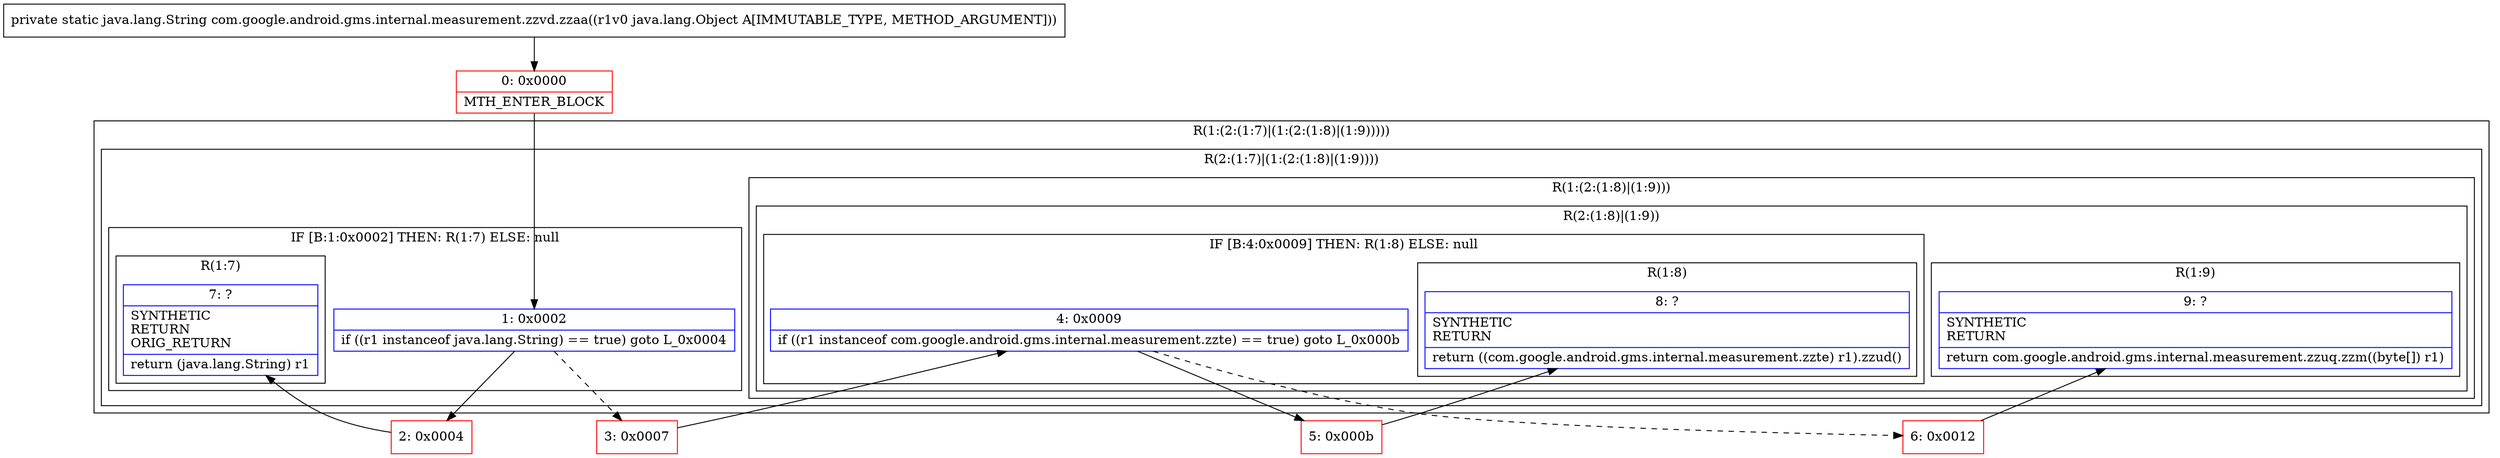 digraph "CFG forcom.google.android.gms.internal.measurement.zzvd.zzaa(Ljava\/lang\/Object;)Ljava\/lang\/String;" {
subgraph cluster_Region_1457535436 {
label = "R(1:(2:(1:7)|(1:(2:(1:8)|(1:9)))))";
node [shape=record,color=blue];
subgraph cluster_Region_235660801 {
label = "R(2:(1:7)|(1:(2:(1:8)|(1:9))))";
node [shape=record,color=blue];
subgraph cluster_IfRegion_1953188522 {
label = "IF [B:1:0x0002] THEN: R(1:7) ELSE: null";
node [shape=record,color=blue];
Node_1 [shape=record,label="{1\:\ 0x0002|if ((r1 instanceof java.lang.String) == true) goto L_0x0004\l}"];
subgraph cluster_Region_232608213 {
label = "R(1:7)";
node [shape=record,color=blue];
Node_7 [shape=record,label="{7\:\ ?|SYNTHETIC\lRETURN\lORIG_RETURN\l|return (java.lang.String) r1\l}"];
}
}
subgraph cluster_Region_1520707579 {
label = "R(1:(2:(1:8)|(1:9)))";
node [shape=record,color=blue];
subgraph cluster_Region_189724992 {
label = "R(2:(1:8)|(1:9))";
node [shape=record,color=blue];
subgraph cluster_IfRegion_635358361 {
label = "IF [B:4:0x0009] THEN: R(1:8) ELSE: null";
node [shape=record,color=blue];
Node_4 [shape=record,label="{4\:\ 0x0009|if ((r1 instanceof com.google.android.gms.internal.measurement.zzte) == true) goto L_0x000b\l}"];
subgraph cluster_Region_1114268174 {
label = "R(1:8)";
node [shape=record,color=blue];
Node_8 [shape=record,label="{8\:\ ?|SYNTHETIC\lRETURN\l|return ((com.google.android.gms.internal.measurement.zzte) r1).zzud()\l}"];
}
}
subgraph cluster_Region_965353031 {
label = "R(1:9)";
node [shape=record,color=blue];
Node_9 [shape=record,label="{9\:\ ?|SYNTHETIC\lRETURN\l|return com.google.android.gms.internal.measurement.zzuq.zzm((byte[]) r1)\l}"];
}
}
}
}
}
Node_0 [shape=record,color=red,label="{0\:\ 0x0000|MTH_ENTER_BLOCK\l}"];
Node_2 [shape=record,color=red,label="{2\:\ 0x0004}"];
Node_3 [shape=record,color=red,label="{3\:\ 0x0007}"];
Node_5 [shape=record,color=red,label="{5\:\ 0x000b}"];
Node_6 [shape=record,color=red,label="{6\:\ 0x0012}"];
MethodNode[shape=record,label="{private static java.lang.String com.google.android.gms.internal.measurement.zzvd.zzaa((r1v0 java.lang.Object A[IMMUTABLE_TYPE, METHOD_ARGUMENT])) }"];
MethodNode -> Node_0;
Node_1 -> Node_2;
Node_1 -> Node_3[style=dashed];
Node_4 -> Node_5;
Node_4 -> Node_6[style=dashed];
Node_0 -> Node_1;
Node_2 -> Node_7;
Node_3 -> Node_4;
Node_5 -> Node_8;
Node_6 -> Node_9;
}

